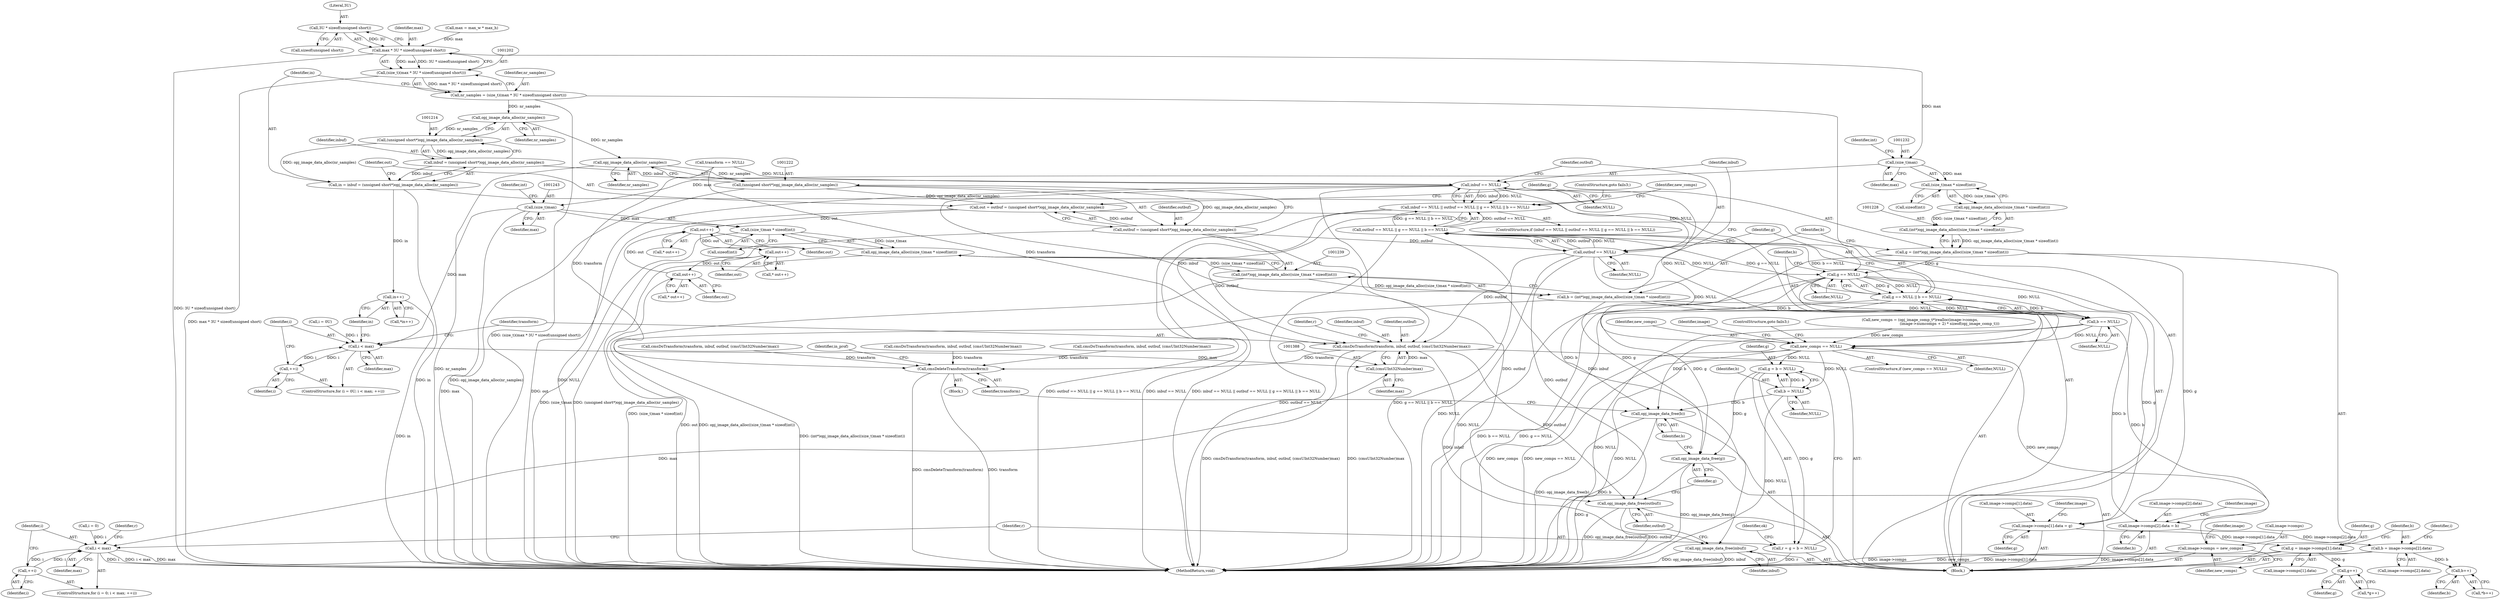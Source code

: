 digraph "0_openjpeg_2e5ab1d9987831c981ff05862e8ccf1381ed58ea@API" {
"1001205" [label="(Call,3U * sizeof(unsigned short))"];
"1001203" [label="(Call,max * 3U * sizeof(unsigned short))"];
"1001201" [label="(Call,(size_t)(max * 3U * sizeof(unsigned short)))"];
"1001199" [label="(Call,nr_samples = (size_t)(max * 3U * sizeof(unsigned short)))"];
"1001215" [label="(Call,opj_image_data_alloc(nr_samples))"];
"1001213" [label="(Call,(unsigned short*)opj_image_data_alloc(nr_samples))"];
"1001209" [label="(Call,in = inbuf = (unsigned short*)opj_image_data_alloc(nr_samples))"];
"1001376" [label="(Call,in++)"];
"1001211" [label="(Call,inbuf = (unsigned short*)opj_image_data_alloc(nr_samples))"];
"1001249" [label="(Call,inbuf == NULL)"];
"1001248" [label="(Call,inbuf == NULL || outbuf == NULL || g == NULL || b == NULL)"];
"1001253" [label="(Call,outbuf == NULL)"];
"1001252" [label="(Call,outbuf == NULL || g == NULL || b == NULL)"];
"1001257" [label="(Call,g == NULL)"];
"1001256" [label="(Call,g == NULL || b == NULL)"];
"1001260" [label="(Call,b == NULL)"];
"1001282" [label="(Call,new_comps == NULL)"];
"1001287" [label="(Call,image->comps = new_comps)"];
"1001456" [label="(Call,g = b = NULL)"];
"1001454" [label="(Call,r = g = b = NULL)"];
"1001469" [label="(Call,opj_image_data_free(g))"];
"1001458" [label="(Call,b = NULL)"];
"1001471" [label="(Call,opj_image_data_free(b))"];
"1001341" [label="(Call,image->comps[2].data = b)"];
"1001408" [label="(Call,b = image->comps[2].data)"];
"1001447" [label="(Call,b++)"];
"1001332" [label="(Call,image->comps[1].data = g)"];
"1001399" [label="(Call,g = image->comps[1].data)"];
"1001438" [label="(Call,g++)"];
"1001383" [label="(Call,cmsDoTransform(transform, inbuf, outbuf, (cmsUInt32Number)max))"];
"1001465" [label="(Call,opj_image_data_free(inbuf))"];
"1001467" [label="(Call,opj_image_data_free(outbuf))"];
"1001473" [label="(Call,cmsDeleteTransform(transform))"];
"1001223" [label="(Call,opj_image_data_alloc(nr_samples))"];
"1001221" [label="(Call,(unsigned short*)opj_image_data_alloc(nr_samples))"];
"1001217" [label="(Call,out = outbuf = (unsigned short*)opj_image_data_alloc(nr_samples))"];
"1001434" [label="(Call,out++)"];
"1001443" [label="(Call,out++)"];
"1001452" [label="(Call,out++)"];
"1001219" [label="(Call,outbuf = (unsigned short*)opj_image_data_alloc(nr_samples))"];
"1001231" [label="(Call,(size_t)max)"];
"1001230" [label="(Call,(size_t)max * sizeof(int))"];
"1001229" [label="(Call,opj_image_data_alloc((size_t)max * sizeof(int)))"];
"1001227" [label="(Call,(int*)opj_image_data_alloc((size_t)max * sizeof(int)))"];
"1001225" [label="(Call,g = (int*)opj_image_data_alloc((size_t)max * sizeof(int)))"];
"1001242" [label="(Call,(size_t)max)"];
"1001241" [label="(Call,(size_t)max * sizeof(int))"];
"1001240" [label="(Call,opj_image_data_alloc((size_t)max * sizeof(int)))"];
"1001238" [label="(Call,(int*)opj_image_data_alloc((size_t)max * sizeof(int)))"];
"1001236" [label="(Call,b = (int*)opj_image_data_alloc((size_t)max * sizeof(int)))"];
"1001368" [label="(Call,i < max)"];
"1001371" [label="(Call,++i)"];
"1001387" [label="(Call,(cmsUInt32Number)max)"];
"1001421" [label="(Call,i < max)"];
"1001424" [label="(Call,++i)"];
"1001188" [label="(Block,)"];
"1001200" [label="(Identifier,nr_samples)"];
"1001417" [label="(ControlStructure,for (i = 0; i < max; ++i))"];
"1001425" [label="(Identifier,i)"];
"1001221" [label="(Call,(unsigned short*)opj_image_data_alloc(nr_samples))"];
"1001430" [label="(Identifier,r)"];
"1001288" [label="(Call,image->comps)"];
"1001252" [label="(Call,outbuf == NULL || g == NULL || b == NULL)"];
"1001422" [label="(Identifier,i)"];
"1001453" [label="(Identifier,out)"];
"1001245" [label="(Call,sizeof(int))"];
"1001213" [label="(Call,(unsigned short*)opj_image_data_alloc(nr_samples))"];
"1001454" [label="(Call,r = g = b = NULL)"];
"1001234" [label="(Call,sizeof(int))"];
"1001283" [label="(Identifier,new_comps)"];
"1001260" [label="(Call,b == NULL)"];
"1001408" [label="(Call,b = image->comps[2].data)"];
"1001333" [label="(Call,image->comps[1].data)"];
"1001467" [label="(Call,opj_image_data_free(outbuf))"];
"1001332" [label="(Call,image->comps[1].data = g)"];
"1001236" [label="(Call,b = (int*)opj_image_data_alloc((size_t)max * sizeof(int)))"];
"1001247" [label="(ControlStructure,if (inbuf == NULL || outbuf == NULL || g == NULL || b == NULL))"];
"1001349" [label="(Identifier,b)"];
"1001439" [label="(Identifier,g)"];
"1001211" [label="(Call,inbuf = (unsigned short*)opj_image_data_alloc(nr_samples))"];
"1001258" [label="(Identifier,g)"];
"1001289" [label="(Identifier,image)"];
"1001204" [label="(Identifier,max)"];
"1001442" [label="(Call,* out++)"];
"1001257" [label="(Call,g == NULL)"];
"1001255" [label="(Identifier,NULL)"];
"1001465" [label="(Call,opj_image_data_free(inbuf))"];
"1001223" [label="(Call,opj_image_data_alloc(nr_samples))"];
"1001399" [label="(Call,g = image->comps[1].data)"];
"1001368" [label="(Call,i < max)"];
"1001444" [label="(Identifier,out)"];
"1001233" [label="(Identifier,max)"];
"1001387" [label="(Call,(cmsUInt32Number)max)"];
"1001376" [label="(Call,in++)"];
"1001476" [label="(Identifier,in_prof)"];
"1001206" [label="(Literal,3U)"];
"1001409" [label="(Identifier,b)"];
"1001459" [label="(Identifier,b)"];
"1001199" [label="(Call,nr_samples = (size_t)(max * 3U * sizeof(unsigned short)))"];
"1001231" [label="(Call,(size_t)max)"];
"1001487" [label="(MethodReturn,void)"];
"1001237" [label="(Identifier,b)"];
"1001291" [label="(Identifier,new_comps)"];
"1001097" [label="(Call,cmsDoTransform(transform, inbuf, outbuf, (cmsUInt32Number)max))"];
"1001457" [label="(Identifier,g)"];
"1001377" [label="(Identifier,in)"];
"1001434" [label="(Call,out++)"];
"1001205" [label="(Call,3U * sizeof(unsigned short))"];
"1001423" [label="(Identifier,max)"];
"1001460" [label="(Identifier,NULL)"];
"1001345" [label="(Identifier,image)"];
"1001473" [label="(Call,cmsDeleteTransform(transform))"];
"1001365" [label="(Call,i = 0U)"];
"1001229" [label="(Call,opj_image_data_alloc((size_t)max * sizeof(int)))"];
"1001240" [label="(Call,opj_image_data_alloc((size_t)max * sizeof(int)))"];
"1001470" [label="(Identifier,g)"];
"1001248" [label="(Call,inbuf == NULL || outbuf == NULL || g == NULL || b == NULL)"];
"1001235" [label="(Identifier,int)"];
"1001215" [label="(Call,opj_image_data_alloc(nr_samples))"];
"1001194" [label="(Call,max = max_w * max_h)"];
"1001264" [label="(ControlStructure,goto fails3;)"];
"1001448" [label="(Identifier,b)"];
"1001443" [label="(Call,out++)"];
"1001219" [label="(Call,outbuf = (unsigned short*)opj_image_data_alloc(nr_samples))"];
"1001391" [label="(Identifier,r)"];
"1001462" [label="(Identifier,ok)"];
"1001217" [label="(Call,out = outbuf = (unsigned short*)opj_image_data_alloc(nr_samples))"];
"1001201" [label="(Call,(size_t)(max * 3U * sizeof(unsigned short)))"];
"1001242" [label="(Call,(size_t)max)"];
"1001287" [label="(Call,image->comps = new_comps)"];
"1001253" [label="(Call,outbuf == NULL)"];
"1001254" [label="(Identifier,outbuf)"];
"1001218" [label="(Identifier,out)"];
"1001209" [label="(Call,in = inbuf = (unsigned short*)opj_image_data_alloc(nr_samples))"];
"1001447" [label="(Call,b++)"];
"1001225" [label="(Call,g = (int*)opj_image_data_alloc((size_t)max * sizeof(int)))"];
"1001451" [label="(Call,* out++)"];
"1001458" [label="(Call,b = NULL)"];
"1001424" [label="(Call,++i)"];
"1001342" [label="(Call,image->comps[2].data)"];
"1001466" [label="(Identifier,inbuf)"];
"1001251" [label="(Identifier,NULL)"];
"1001400" [label="(Identifier,g)"];
"1001210" [label="(Identifier,in)"];
"1000492" [label="(Call,transform == NULL)"];
"1001469" [label="(Call,opj_image_data_free(g))"];
"1001340" [label="(Identifier,g)"];
"1001385" [label="(Identifier,inbuf)"];
"1001401" [label="(Call,image->comps[1].data)"];
"1001364" [label="(ControlStructure,for (i = 0U; i < max; ++i))"];
"1001341" [label="(Call,image->comps[2].data = b)"];
"1001384" [label="(Identifier,transform)"];
"1001471" [label="(Call,opj_image_data_free(b))"];
"1001446" [label="(Call,*b++)"];
"1001256" [label="(Call,g == NULL || b == NULL)"];
"1001437" [label="(Call,*g++)"];
"1000817" [label="(Call,cmsDoTransform(transform, inbuf, outbuf, (cmsUInt32Number)max))"];
"1001207" [label="(Call,sizeof(unsigned short))"];
"1001386" [label="(Identifier,outbuf)"];
"1000113" [label="(Block,)"];
"1001295" [label="(Identifier,image)"];
"1001281" [label="(ControlStructure,if (new_comps == NULL))"];
"1001261" [label="(Identifier,b)"];
"1001224" [label="(Identifier,nr_samples)"];
"1001352" [label="(Identifier,image)"];
"1001383" [label="(Call,cmsDoTransform(transform, inbuf, outbuf, (cmsUInt32Number)max))"];
"1001474" [label="(Identifier,transform)"];
"1001284" [label="(Identifier,NULL)"];
"1001369" [label="(Identifier,i)"];
"1001371" [label="(Call,++i)"];
"1001452" [label="(Call,out++)"];
"1001266" [label="(Identifier,new_comps)"];
"1001286" [label="(ControlStructure,goto fails3;)"];
"1000627" [label="(Call,cmsDoTransform(transform, inbuf, outbuf, (cmsUInt32Number)max))"];
"1001250" [label="(Identifier,inbuf)"];
"1001435" [label="(Identifier,out)"];
"1001212" [label="(Identifier,inbuf)"];
"1001375" [label="(Call,*in++)"];
"1001456" [label="(Call,g = b = NULL)"];
"1001226" [label="(Identifier,g)"];
"1001389" [label="(Identifier,max)"];
"1001244" [label="(Identifier,max)"];
"1001455" [label="(Identifier,r)"];
"1001410" [label="(Call,image->comps[2].data)"];
"1001238" [label="(Call,(int*)opj_image_data_alloc((size_t)max * sizeof(int)))"];
"1001220" [label="(Identifier,outbuf)"];
"1001433" [label="(Call,* out++)"];
"1001216" [label="(Identifier,nr_samples)"];
"1001372" [label="(Identifier,i)"];
"1001265" [label="(Call,new_comps = (opj_image_comp_t*)realloc(image->comps,\n                                                   (image->numcomps + 2) * sizeof(opj_image_comp_t)))"];
"1001419" [label="(Identifier,i)"];
"1001421" [label="(Call,i < max)"];
"1001246" [label="(Identifier,int)"];
"1001203" [label="(Call,max * 3U * sizeof(unsigned short))"];
"1001249" [label="(Call,inbuf == NULL)"];
"1001438" [label="(Call,g++)"];
"1001282" [label="(Call,new_comps == NULL)"];
"1001468" [label="(Identifier,outbuf)"];
"1001230" [label="(Call,(size_t)max * sizeof(int))"];
"1001418" [label="(Call,i = 0)"];
"1001241" [label="(Call,(size_t)max * sizeof(int))"];
"1001259" [label="(Identifier,NULL)"];
"1001262" [label="(Identifier,NULL)"];
"1001472" [label="(Identifier,b)"];
"1001370" [label="(Identifier,max)"];
"1001227" [label="(Call,(int*)opj_image_data_alloc((size_t)max * sizeof(int)))"];
"1001205" -> "1001203"  [label="AST: "];
"1001205" -> "1001207"  [label="CFG: "];
"1001206" -> "1001205"  [label="AST: "];
"1001207" -> "1001205"  [label="AST: "];
"1001203" -> "1001205"  [label="CFG: "];
"1001205" -> "1001203"  [label="DDG: 3U"];
"1001203" -> "1001201"  [label="AST: "];
"1001204" -> "1001203"  [label="AST: "];
"1001201" -> "1001203"  [label="CFG: "];
"1001203" -> "1001487"  [label="DDG: 3U * sizeof(unsigned short)"];
"1001203" -> "1001201"  [label="DDG: max"];
"1001203" -> "1001201"  [label="DDG: 3U * sizeof(unsigned short)"];
"1001194" -> "1001203"  [label="DDG: max"];
"1001203" -> "1001231"  [label="DDG: max"];
"1001201" -> "1001199"  [label="AST: "];
"1001202" -> "1001201"  [label="AST: "];
"1001199" -> "1001201"  [label="CFG: "];
"1001201" -> "1001487"  [label="DDG: max * 3U * sizeof(unsigned short)"];
"1001201" -> "1001199"  [label="DDG: max * 3U * sizeof(unsigned short)"];
"1001199" -> "1001188"  [label="AST: "];
"1001200" -> "1001199"  [label="AST: "];
"1001210" -> "1001199"  [label="CFG: "];
"1001199" -> "1001487"  [label="DDG: (size_t)(max * 3U * sizeof(unsigned short))"];
"1001199" -> "1001215"  [label="DDG: nr_samples"];
"1001215" -> "1001213"  [label="AST: "];
"1001215" -> "1001216"  [label="CFG: "];
"1001216" -> "1001215"  [label="AST: "];
"1001213" -> "1001215"  [label="CFG: "];
"1001215" -> "1001213"  [label="DDG: nr_samples"];
"1001215" -> "1001223"  [label="DDG: nr_samples"];
"1001213" -> "1001211"  [label="AST: "];
"1001214" -> "1001213"  [label="AST: "];
"1001211" -> "1001213"  [label="CFG: "];
"1001213" -> "1001209"  [label="DDG: opj_image_data_alloc(nr_samples)"];
"1001213" -> "1001211"  [label="DDG: opj_image_data_alloc(nr_samples)"];
"1001209" -> "1001188"  [label="AST: "];
"1001209" -> "1001211"  [label="CFG: "];
"1001210" -> "1001209"  [label="AST: "];
"1001211" -> "1001209"  [label="AST: "];
"1001218" -> "1001209"  [label="CFG: "];
"1001209" -> "1001487"  [label="DDG: in"];
"1001211" -> "1001209"  [label="DDG: inbuf"];
"1001209" -> "1001376"  [label="DDG: in"];
"1001376" -> "1001375"  [label="AST: "];
"1001376" -> "1001377"  [label="CFG: "];
"1001377" -> "1001376"  [label="AST: "];
"1001375" -> "1001376"  [label="CFG: "];
"1001376" -> "1001487"  [label="DDG: in"];
"1001212" -> "1001211"  [label="AST: "];
"1001211" -> "1001249"  [label="DDG: inbuf"];
"1001249" -> "1001248"  [label="AST: "];
"1001249" -> "1001251"  [label="CFG: "];
"1001250" -> "1001249"  [label="AST: "];
"1001251" -> "1001249"  [label="AST: "];
"1001254" -> "1001249"  [label="CFG: "];
"1001248" -> "1001249"  [label="CFG: "];
"1001249" -> "1001487"  [label="DDG: NULL"];
"1001249" -> "1001248"  [label="DDG: inbuf"];
"1001249" -> "1001248"  [label="DDG: NULL"];
"1000492" -> "1001249"  [label="DDG: NULL"];
"1001249" -> "1001253"  [label="DDG: NULL"];
"1001249" -> "1001282"  [label="DDG: NULL"];
"1001249" -> "1001383"  [label="DDG: inbuf"];
"1001249" -> "1001465"  [label="DDG: inbuf"];
"1001248" -> "1001247"  [label="AST: "];
"1001248" -> "1001252"  [label="CFG: "];
"1001252" -> "1001248"  [label="AST: "];
"1001264" -> "1001248"  [label="CFG: "];
"1001266" -> "1001248"  [label="CFG: "];
"1001248" -> "1001487"  [label="DDG: inbuf == NULL"];
"1001248" -> "1001487"  [label="DDG: inbuf == NULL || outbuf == NULL || g == NULL || b == NULL"];
"1001248" -> "1001487"  [label="DDG: outbuf == NULL || g == NULL || b == NULL"];
"1001252" -> "1001248"  [label="DDG: outbuf == NULL"];
"1001252" -> "1001248"  [label="DDG: g == NULL || b == NULL"];
"1001253" -> "1001252"  [label="AST: "];
"1001253" -> "1001255"  [label="CFG: "];
"1001254" -> "1001253"  [label="AST: "];
"1001255" -> "1001253"  [label="AST: "];
"1001258" -> "1001253"  [label="CFG: "];
"1001252" -> "1001253"  [label="CFG: "];
"1001253" -> "1001487"  [label="DDG: NULL"];
"1001253" -> "1001252"  [label="DDG: outbuf"];
"1001253" -> "1001252"  [label="DDG: NULL"];
"1001219" -> "1001253"  [label="DDG: outbuf"];
"1001253" -> "1001257"  [label="DDG: NULL"];
"1001253" -> "1001282"  [label="DDG: NULL"];
"1001253" -> "1001383"  [label="DDG: outbuf"];
"1001253" -> "1001467"  [label="DDG: outbuf"];
"1001252" -> "1001256"  [label="CFG: "];
"1001256" -> "1001252"  [label="AST: "];
"1001252" -> "1001487"  [label="DDG: outbuf == NULL"];
"1001252" -> "1001487"  [label="DDG: g == NULL || b == NULL"];
"1001256" -> "1001252"  [label="DDG: g == NULL"];
"1001256" -> "1001252"  [label="DDG: b == NULL"];
"1001257" -> "1001256"  [label="AST: "];
"1001257" -> "1001259"  [label="CFG: "];
"1001258" -> "1001257"  [label="AST: "];
"1001259" -> "1001257"  [label="AST: "];
"1001261" -> "1001257"  [label="CFG: "];
"1001256" -> "1001257"  [label="CFG: "];
"1001257" -> "1001487"  [label="DDG: NULL"];
"1001257" -> "1001256"  [label="DDG: g"];
"1001257" -> "1001256"  [label="DDG: NULL"];
"1001225" -> "1001257"  [label="DDG: g"];
"1001257" -> "1001260"  [label="DDG: NULL"];
"1001257" -> "1001282"  [label="DDG: NULL"];
"1001257" -> "1001332"  [label="DDG: g"];
"1001257" -> "1001469"  [label="DDG: g"];
"1001256" -> "1001260"  [label="CFG: "];
"1001260" -> "1001256"  [label="AST: "];
"1001256" -> "1001487"  [label="DDG: g == NULL"];
"1001256" -> "1001487"  [label="DDG: b == NULL"];
"1001260" -> "1001256"  [label="DDG: b"];
"1001260" -> "1001256"  [label="DDG: NULL"];
"1001260" -> "1001262"  [label="CFG: "];
"1001261" -> "1001260"  [label="AST: "];
"1001262" -> "1001260"  [label="AST: "];
"1001260" -> "1001487"  [label="DDG: NULL"];
"1001236" -> "1001260"  [label="DDG: b"];
"1001260" -> "1001282"  [label="DDG: NULL"];
"1001260" -> "1001341"  [label="DDG: b"];
"1001260" -> "1001471"  [label="DDG: b"];
"1001282" -> "1001281"  [label="AST: "];
"1001282" -> "1001284"  [label="CFG: "];
"1001283" -> "1001282"  [label="AST: "];
"1001284" -> "1001282"  [label="AST: "];
"1001286" -> "1001282"  [label="CFG: "];
"1001289" -> "1001282"  [label="CFG: "];
"1001282" -> "1001487"  [label="DDG: new_comps"];
"1001282" -> "1001487"  [label="DDG: new_comps == NULL"];
"1001282" -> "1001487"  [label="DDG: NULL"];
"1001265" -> "1001282"  [label="DDG: new_comps"];
"1001282" -> "1001287"  [label="DDG: new_comps"];
"1001282" -> "1001456"  [label="DDG: NULL"];
"1001282" -> "1001458"  [label="DDG: NULL"];
"1001287" -> "1001188"  [label="AST: "];
"1001287" -> "1001291"  [label="CFG: "];
"1001288" -> "1001287"  [label="AST: "];
"1001291" -> "1001287"  [label="AST: "];
"1001295" -> "1001287"  [label="CFG: "];
"1001287" -> "1001487"  [label="DDG: image->comps"];
"1001287" -> "1001487"  [label="DDG: new_comps"];
"1001456" -> "1001454"  [label="AST: "];
"1001456" -> "1001458"  [label="CFG: "];
"1001457" -> "1001456"  [label="AST: "];
"1001458" -> "1001456"  [label="AST: "];
"1001454" -> "1001456"  [label="CFG: "];
"1001456" -> "1001454"  [label="DDG: g"];
"1001458" -> "1001456"  [label="DDG: b"];
"1001456" -> "1001469"  [label="DDG: g"];
"1001454" -> "1001188"  [label="AST: "];
"1001455" -> "1001454"  [label="AST: "];
"1001462" -> "1001454"  [label="CFG: "];
"1001454" -> "1001487"  [label="DDG: r"];
"1001469" -> "1001188"  [label="AST: "];
"1001469" -> "1001470"  [label="CFG: "];
"1001470" -> "1001469"  [label="AST: "];
"1001472" -> "1001469"  [label="CFG: "];
"1001469" -> "1001487"  [label="DDG: opj_image_data_free(g)"];
"1001469" -> "1001487"  [label="DDG: g"];
"1001225" -> "1001469"  [label="DDG: g"];
"1001458" -> "1001460"  [label="CFG: "];
"1001459" -> "1001458"  [label="AST: "];
"1001460" -> "1001458"  [label="AST: "];
"1001458" -> "1001487"  [label="DDG: NULL"];
"1001458" -> "1001471"  [label="DDG: b"];
"1001471" -> "1001188"  [label="AST: "];
"1001471" -> "1001472"  [label="CFG: "];
"1001472" -> "1001471"  [label="AST: "];
"1001474" -> "1001471"  [label="CFG: "];
"1001471" -> "1001487"  [label="DDG: b"];
"1001471" -> "1001487"  [label="DDG: opj_image_data_free(b)"];
"1001236" -> "1001471"  [label="DDG: b"];
"1001341" -> "1001188"  [label="AST: "];
"1001341" -> "1001349"  [label="CFG: "];
"1001342" -> "1001341"  [label="AST: "];
"1001349" -> "1001341"  [label="AST: "];
"1001352" -> "1001341"  [label="CFG: "];
"1001236" -> "1001341"  [label="DDG: b"];
"1001341" -> "1001408"  [label="DDG: image->comps[2].data"];
"1001408" -> "1001188"  [label="AST: "];
"1001408" -> "1001410"  [label="CFG: "];
"1001409" -> "1001408"  [label="AST: "];
"1001410" -> "1001408"  [label="AST: "];
"1001419" -> "1001408"  [label="CFG: "];
"1001408" -> "1001487"  [label="DDG: image->comps[2].data"];
"1001408" -> "1001447"  [label="DDG: b"];
"1001447" -> "1001446"  [label="AST: "];
"1001447" -> "1001448"  [label="CFG: "];
"1001448" -> "1001447"  [label="AST: "];
"1001446" -> "1001447"  [label="CFG: "];
"1001332" -> "1001188"  [label="AST: "];
"1001332" -> "1001340"  [label="CFG: "];
"1001333" -> "1001332"  [label="AST: "];
"1001340" -> "1001332"  [label="AST: "];
"1001345" -> "1001332"  [label="CFG: "];
"1001225" -> "1001332"  [label="DDG: g"];
"1001332" -> "1001399"  [label="DDG: image->comps[1].data"];
"1001399" -> "1001188"  [label="AST: "];
"1001399" -> "1001401"  [label="CFG: "];
"1001400" -> "1001399"  [label="AST: "];
"1001401" -> "1001399"  [label="AST: "];
"1001409" -> "1001399"  [label="CFG: "];
"1001399" -> "1001487"  [label="DDG: image->comps[1].data"];
"1001399" -> "1001438"  [label="DDG: g"];
"1001438" -> "1001437"  [label="AST: "];
"1001438" -> "1001439"  [label="CFG: "];
"1001439" -> "1001438"  [label="AST: "];
"1001437" -> "1001438"  [label="CFG: "];
"1001383" -> "1001188"  [label="AST: "];
"1001383" -> "1001387"  [label="CFG: "];
"1001384" -> "1001383"  [label="AST: "];
"1001385" -> "1001383"  [label="AST: "];
"1001386" -> "1001383"  [label="AST: "];
"1001387" -> "1001383"  [label="AST: "];
"1001391" -> "1001383"  [label="CFG: "];
"1001383" -> "1001487"  [label="DDG: (cmsUInt32Number)max"];
"1001383" -> "1001487"  [label="DDG: cmsDoTransform(transform, inbuf, outbuf, (cmsUInt32Number)max)"];
"1000492" -> "1001383"  [label="DDG: transform"];
"1001219" -> "1001383"  [label="DDG: outbuf"];
"1001387" -> "1001383"  [label="DDG: max"];
"1001383" -> "1001465"  [label="DDG: inbuf"];
"1001383" -> "1001467"  [label="DDG: outbuf"];
"1001383" -> "1001473"  [label="DDG: transform"];
"1001465" -> "1001188"  [label="AST: "];
"1001465" -> "1001466"  [label="CFG: "];
"1001466" -> "1001465"  [label="AST: "];
"1001468" -> "1001465"  [label="CFG: "];
"1001465" -> "1001487"  [label="DDG: inbuf"];
"1001465" -> "1001487"  [label="DDG: opj_image_data_free(inbuf)"];
"1001467" -> "1001188"  [label="AST: "];
"1001467" -> "1001468"  [label="CFG: "];
"1001468" -> "1001467"  [label="AST: "];
"1001470" -> "1001467"  [label="CFG: "];
"1001467" -> "1001487"  [label="DDG: opj_image_data_free(outbuf)"];
"1001467" -> "1001487"  [label="DDG: outbuf"];
"1001219" -> "1001467"  [label="DDG: outbuf"];
"1001473" -> "1000113"  [label="AST: "];
"1001473" -> "1001474"  [label="CFG: "];
"1001474" -> "1001473"  [label="AST: "];
"1001476" -> "1001473"  [label="CFG: "];
"1001473" -> "1001487"  [label="DDG: transform"];
"1001473" -> "1001487"  [label="DDG: cmsDeleteTransform(transform)"];
"1000817" -> "1001473"  [label="DDG: transform"];
"1001097" -> "1001473"  [label="DDG: transform"];
"1000492" -> "1001473"  [label="DDG: transform"];
"1000627" -> "1001473"  [label="DDG: transform"];
"1001223" -> "1001221"  [label="AST: "];
"1001223" -> "1001224"  [label="CFG: "];
"1001224" -> "1001223"  [label="AST: "];
"1001221" -> "1001223"  [label="CFG: "];
"1001223" -> "1001487"  [label="DDG: nr_samples"];
"1001223" -> "1001221"  [label="DDG: nr_samples"];
"1001221" -> "1001219"  [label="AST: "];
"1001222" -> "1001221"  [label="AST: "];
"1001219" -> "1001221"  [label="CFG: "];
"1001221" -> "1001487"  [label="DDG: opj_image_data_alloc(nr_samples)"];
"1001221" -> "1001217"  [label="DDG: opj_image_data_alloc(nr_samples)"];
"1001221" -> "1001219"  [label="DDG: opj_image_data_alloc(nr_samples)"];
"1001217" -> "1001188"  [label="AST: "];
"1001217" -> "1001219"  [label="CFG: "];
"1001218" -> "1001217"  [label="AST: "];
"1001219" -> "1001217"  [label="AST: "];
"1001226" -> "1001217"  [label="CFG: "];
"1001217" -> "1001487"  [label="DDG: out"];
"1001219" -> "1001217"  [label="DDG: outbuf"];
"1001217" -> "1001434"  [label="DDG: out"];
"1001434" -> "1001433"  [label="AST: "];
"1001434" -> "1001435"  [label="CFG: "];
"1001435" -> "1001434"  [label="AST: "];
"1001433" -> "1001434"  [label="CFG: "];
"1001452" -> "1001434"  [label="DDG: out"];
"1001434" -> "1001443"  [label="DDG: out"];
"1001443" -> "1001442"  [label="AST: "];
"1001443" -> "1001444"  [label="CFG: "];
"1001444" -> "1001443"  [label="AST: "];
"1001442" -> "1001443"  [label="CFG: "];
"1001443" -> "1001452"  [label="DDG: out"];
"1001452" -> "1001451"  [label="AST: "];
"1001452" -> "1001453"  [label="CFG: "];
"1001453" -> "1001452"  [label="AST: "];
"1001451" -> "1001452"  [label="CFG: "];
"1001452" -> "1001487"  [label="DDG: out"];
"1001220" -> "1001219"  [label="AST: "];
"1001219" -> "1001487"  [label="DDG: (unsigned short*)opj_image_data_alloc(nr_samples)"];
"1001231" -> "1001230"  [label="AST: "];
"1001231" -> "1001233"  [label="CFG: "];
"1001232" -> "1001231"  [label="AST: "];
"1001233" -> "1001231"  [label="AST: "];
"1001235" -> "1001231"  [label="CFG: "];
"1001231" -> "1001230"  [label="DDG: max"];
"1001231" -> "1001242"  [label="DDG: max"];
"1001230" -> "1001229"  [label="AST: "];
"1001230" -> "1001234"  [label="CFG: "];
"1001234" -> "1001230"  [label="AST: "];
"1001229" -> "1001230"  [label="CFG: "];
"1001230" -> "1001229"  [label="DDG: (size_t)max"];
"1001229" -> "1001227"  [label="AST: "];
"1001227" -> "1001229"  [label="CFG: "];
"1001229" -> "1001227"  [label="DDG: (size_t)max * sizeof(int)"];
"1001227" -> "1001225"  [label="AST: "];
"1001228" -> "1001227"  [label="AST: "];
"1001225" -> "1001227"  [label="CFG: "];
"1001227" -> "1001225"  [label="DDG: opj_image_data_alloc((size_t)max * sizeof(int))"];
"1001225" -> "1001188"  [label="AST: "];
"1001226" -> "1001225"  [label="AST: "];
"1001237" -> "1001225"  [label="CFG: "];
"1001242" -> "1001241"  [label="AST: "];
"1001242" -> "1001244"  [label="CFG: "];
"1001243" -> "1001242"  [label="AST: "];
"1001244" -> "1001242"  [label="AST: "];
"1001246" -> "1001242"  [label="CFG: "];
"1001242" -> "1001487"  [label="DDG: max"];
"1001242" -> "1001241"  [label="DDG: max"];
"1001242" -> "1001368"  [label="DDG: max"];
"1001241" -> "1001240"  [label="AST: "];
"1001241" -> "1001245"  [label="CFG: "];
"1001245" -> "1001241"  [label="AST: "];
"1001240" -> "1001241"  [label="CFG: "];
"1001241" -> "1001487"  [label="DDG: (size_t)max"];
"1001241" -> "1001240"  [label="DDG: (size_t)max"];
"1001240" -> "1001238"  [label="AST: "];
"1001238" -> "1001240"  [label="CFG: "];
"1001240" -> "1001487"  [label="DDG: (size_t)max * sizeof(int)"];
"1001240" -> "1001238"  [label="DDG: (size_t)max * sizeof(int)"];
"1001238" -> "1001236"  [label="AST: "];
"1001239" -> "1001238"  [label="AST: "];
"1001236" -> "1001238"  [label="CFG: "];
"1001238" -> "1001487"  [label="DDG: opj_image_data_alloc((size_t)max * sizeof(int))"];
"1001238" -> "1001236"  [label="DDG: opj_image_data_alloc((size_t)max * sizeof(int))"];
"1001236" -> "1001188"  [label="AST: "];
"1001237" -> "1001236"  [label="AST: "];
"1001250" -> "1001236"  [label="CFG: "];
"1001236" -> "1001487"  [label="DDG: (int*)opj_image_data_alloc((size_t)max * sizeof(int))"];
"1001368" -> "1001364"  [label="AST: "];
"1001368" -> "1001370"  [label="CFG: "];
"1001369" -> "1001368"  [label="AST: "];
"1001370" -> "1001368"  [label="AST: "];
"1001377" -> "1001368"  [label="CFG: "];
"1001384" -> "1001368"  [label="CFG: "];
"1001365" -> "1001368"  [label="DDG: i"];
"1001371" -> "1001368"  [label="DDG: i"];
"1001368" -> "1001371"  [label="DDG: i"];
"1001368" -> "1001387"  [label="DDG: max"];
"1001371" -> "1001364"  [label="AST: "];
"1001371" -> "1001372"  [label="CFG: "];
"1001372" -> "1001371"  [label="AST: "];
"1001369" -> "1001371"  [label="CFG: "];
"1001387" -> "1001389"  [label="CFG: "];
"1001388" -> "1001387"  [label="AST: "];
"1001389" -> "1001387"  [label="AST: "];
"1001387" -> "1001421"  [label="DDG: max"];
"1001421" -> "1001417"  [label="AST: "];
"1001421" -> "1001423"  [label="CFG: "];
"1001422" -> "1001421"  [label="AST: "];
"1001423" -> "1001421"  [label="AST: "];
"1001430" -> "1001421"  [label="CFG: "];
"1001455" -> "1001421"  [label="CFG: "];
"1001421" -> "1001487"  [label="DDG: i"];
"1001421" -> "1001487"  [label="DDG: i < max"];
"1001421" -> "1001487"  [label="DDG: max"];
"1001424" -> "1001421"  [label="DDG: i"];
"1001418" -> "1001421"  [label="DDG: i"];
"1001421" -> "1001424"  [label="DDG: i"];
"1001424" -> "1001417"  [label="AST: "];
"1001424" -> "1001425"  [label="CFG: "];
"1001425" -> "1001424"  [label="AST: "];
"1001422" -> "1001424"  [label="CFG: "];
}
